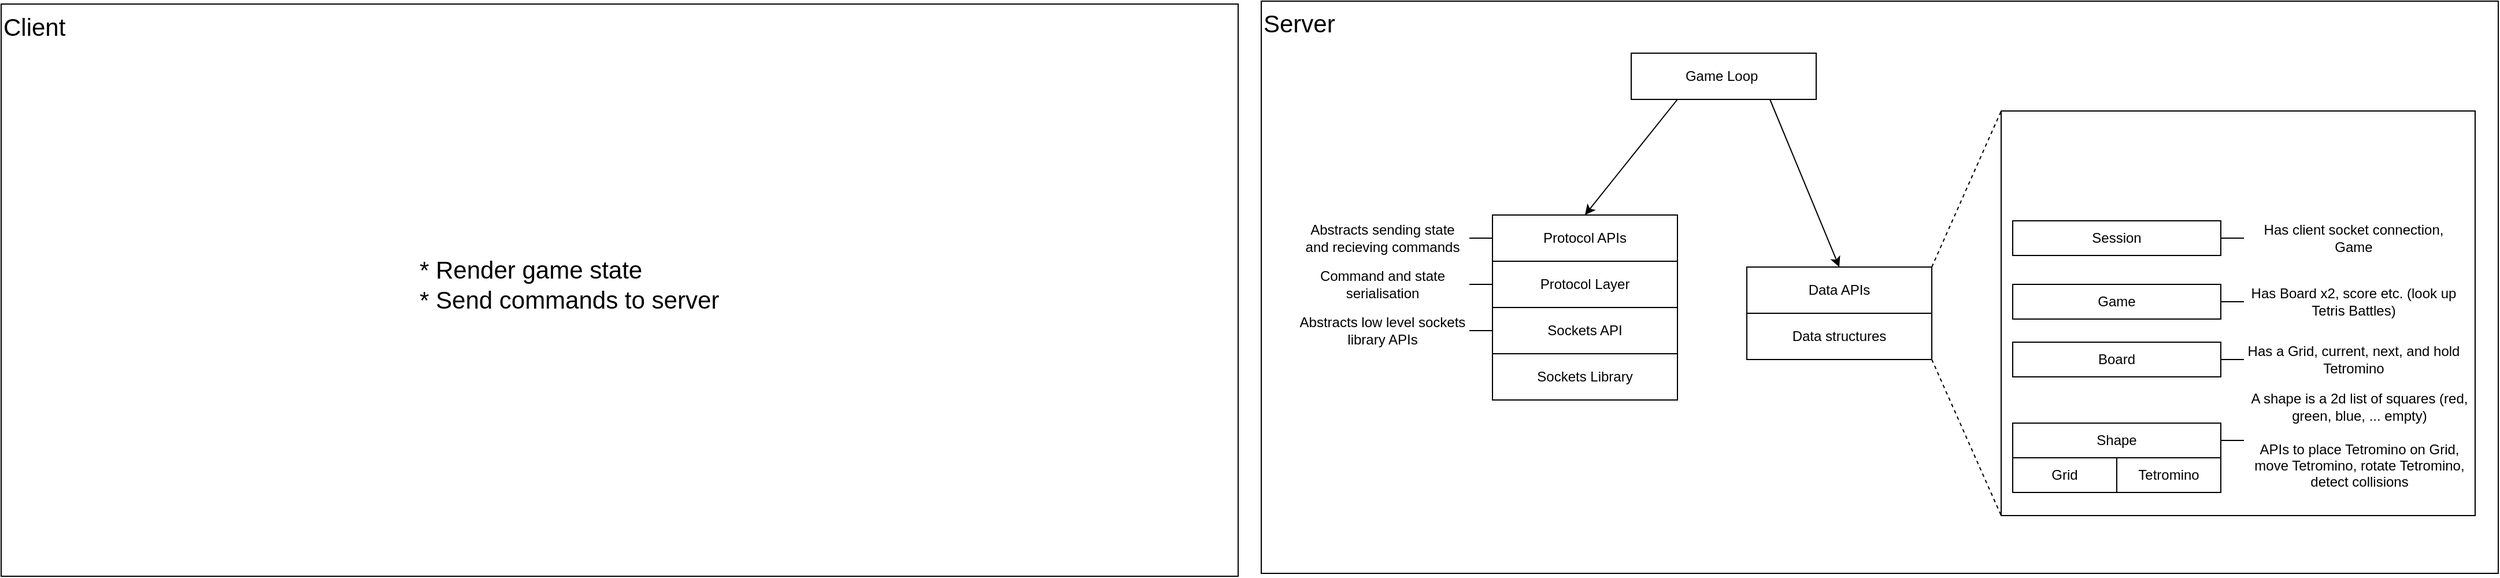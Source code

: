 <mxfile>
    <diagram id="Ga8WjVQFoIiJtq4ypNGj" name="Page-1">
        <mxGraphModel dx="2322" dy="484" grid="1" gridSize="10" guides="1" tooltips="1" connect="1" arrows="1" fold="1" page="1" pageScale="1" pageWidth="827" pageHeight="1169" math="0" shadow="0">
            <root>
                <mxCell id="0"/>
                <mxCell id="1" parent="0"/>
                <mxCell id="40" value="&lt;span style=&quot;font-size: 21px&quot;&gt;Server&lt;/span&gt;" style="rounded=0;whiteSpace=wrap;html=1;fillColor=none;align=left;verticalAlign=top;" vertex="1" parent="1">
                    <mxGeometry y="115" width="1070" height="495" as="geometry"/>
                </mxCell>
                <mxCell id="2" value="Data structures" style="rounded=0;whiteSpace=wrap;html=1;" vertex="1" parent="1">
                    <mxGeometry x="420" y="385" width="160" height="40" as="geometry"/>
                </mxCell>
                <mxCell id="4" value="Data APIs" style="rounded=0;whiteSpace=wrap;html=1;" vertex="1" parent="1">
                    <mxGeometry x="420" y="345" width="160" height="40" as="geometry"/>
                </mxCell>
                <mxCell id="6" value="" style="rounded=0;whiteSpace=wrap;html=1;fillColor=none;" vertex="1" parent="1">
                    <mxGeometry x="640" y="210" width="410" height="350" as="geometry"/>
                </mxCell>
                <mxCell id="7" value="Shape" style="rounded=0;whiteSpace=wrap;html=1;" vertex="1" parent="1">
                    <mxGeometry x="650" y="480" width="180" height="30" as="geometry"/>
                </mxCell>
                <mxCell id="9" value="Grid" style="rounded=0;whiteSpace=wrap;html=1;" vertex="1" parent="1">
                    <mxGeometry x="650" y="510" width="90" height="30" as="geometry"/>
                </mxCell>
                <mxCell id="10" value="Tetromino" style="rounded=0;whiteSpace=wrap;html=1;" vertex="1" parent="1">
                    <mxGeometry x="740" y="510" width="90" height="30" as="geometry"/>
                </mxCell>
                <mxCell id="12" value="" style="endArrow=none;dashed=1;html=1;exitX=1;exitY=0;exitDx=0;exitDy=0;entryX=0;entryY=0;entryDx=0;entryDy=0;" edge="1" parent="1" source="4" target="6">
                    <mxGeometry width="50" height="50" relative="1" as="geometry">
                        <mxPoint x="610" y="460" as="sourcePoint"/>
                        <mxPoint x="660" y="410" as="targetPoint"/>
                    </mxGeometry>
                </mxCell>
                <mxCell id="14" value="" style="endArrow=none;dashed=1;html=1;exitX=1;exitY=1;exitDx=0;exitDy=0;entryX=0;entryY=1;entryDx=0;entryDy=0;" edge="1" parent="1" source="2" target="6">
                    <mxGeometry width="50" height="50" relative="1" as="geometry">
                        <mxPoint x="610" y="460" as="sourcePoint"/>
                        <mxPoint x="660" y="410" as="targetPoint"/>
                    </mxGeometry>
                </mxCell>
                <mxCell id="15" value="Board" style="rounded=0;whiteSpace=wrap;html=1;" vertex="1" parent="1">
                    <mxGeometry x="650" y="410" width="180" height="30" as="geometry"/>
                </mxCell>
                <mxCell id="16" value="Sockets Library" style="rounded=0;whiteSpace=wrap;html=1;" vertex="1" parent="1">
                    <mxGeometry x="200" y="420" width="160" height="40" as="geometry"/>
                </mxCell>
                <mxCell id="17" value="Sockets API" style="rounded=0;whiteSpace=wrap;html=1;" vertex="1" parent="1">
                    <mxGeometry x="200" y="380" width="160" height="40" as="geometry"/>
                </mxCell>
                <mxCell id="18" value="Protocol Layer" style="rounded=0;whiteSpace=wrap;html=1;" vertex="1" parent="1">
                    <mxGeometry x="200" y="340" width="160" height="40" as="geometry"/>
                </mxCell>
                <mxCell id="19" value="Protocol APIs" style="rounded=0;whiteSpace=wrap;html=1;" vertex="1" parent="1">
                    <mxGeometry x="200" y="300" width="160" height="40" as="geometry"/>
                </mxCell>
                <mxCell id="21" style="edgeStyle=none;html=1;exitX=0.25;exitY=1;exitDx=0;exitDy=0;entryX=0.5;entryY=0;entryDx=0;entryDy=0;" edge="1" parent="1" source="20" target="19">
                    <mxGeometry relative="1" as="geometry"/>
                </mxCell>
                <mxCell id="22" style="edgeStyle=none;html=1;exitX=0.75;exitY=1;exitDx=0;exitDy=0;entryX=0.5;entryY=0;entryDx=0;entryDy=0;" edge="1" parent="1" source="20" target="4">
                    <mxGeometry relative="1" as="geometry"/>
                </mxCell>
                <mxCell id="20" value="Game Loop&amp;nbsp;" style="rounded=0;whiteSpace=wrap;html=1;" vertex="1" parent="1">
                    <mxGeometry x="320" y="160" width="160" height="40" as="geometry"/>
                </mxCell>
                <mxCell id="24" style="edgeStyle=none;html=1;exitX=1;exitY=0.5;exitDx=0;exitDy=0;entryX=0;entryY=0.5;entryDx=0;entryDy=0;endArrow=none;endFill=0;" edge="1" parent="1" source="23" target="18">
                    <mxGeometry relative="1" as="geometry"/>
                </mxCell>
                <mxCell id="23" value="Command and state serialisation" style="text;html=1;strokeColor=none;fillColor=none;align=center;verticalAlign=middle;whiteSpace=wrap;rounded=0;" vertex="1" parent="1">
                    <mxGeometry x="30" y="345" width="150" height="30" as="geometry"/>
                </mxCell>
                <mxCell id="26" style="edgeStyle=none;html=1;exitX=1;exitY=0.5;exitDx=0;exitDy=0;entryX=0;entryY=0.5;entryDx=0;entryDy=0;endArrow=none;endFill=0;" edge="1" parent="1" source="25" target="17">
                    <mxGeometry relative="1" as="geometry"/>
                </mxCell>
                <mxCell id="25" value="Abstracts low level sockets library APIs" style="text;html=1;strokeColor=none;fillColor=none;align=center;verticalAlign=middle;whiteSpace=wrap;rounded=0;" vertex="1" parent="1">
                    <mxGeometry x="30" y="385" width="150" height="30" as="geometry"/>
                </mxCell>
                <mxCell id="28" style="edgeStyle=none;html=1;exitX=1;exitY=0.5;exitDx=0;exitDy=0;entryX=0;entryY=0.5;entryDx=0;entryDy=0;endArrow=none;endFill=0;" edge="1" parent="1" source="27" target="19">
                    <mxGeometry relative="1" as="geometry"/>
                </mxCell>
                <mxCell id="27" value="Abstracts sending state and recieving commands" style="text;html=1;strokeColor=none;fillColor=none;align=center;verticalAlign=middle;whiteSpace=wrap;rounded=0;" vertex="1" parent="1">
                    <mxGeometry x="30" y="305" width="150" height="30" as="geometry"/>
                </mxCell>
                <mxCell id="30" value="" style="edgeStyle=none;html=1;endArrow=none;endFill=0;" edge="1" parent="1" source="29" target="15">
                    <mxGeometry relative="1" as="geometry"/>
                </mxCell>
                <mxCell id="29" value="Has a Grid, current, next, and hold Tetromino" style="text;html=1;strokeColor=none;fillColor=none;align=center;verticalAlign=middle;whiteSpace=wrap;rounded=0;" vertex="1" parent="1">
                    <mxGeometry x="850" y="410" width="190" height="30" as="geometry"/>
                </mxCell>
                <mxCell id="32" value="" style="edgeStyle=none;html=1;endArrow=none;endFill=0;entryX=1;entryY=0.5;entryDx=0;entryDy=0;" edge="1" parent="1" source="31" target="7">
                    <mxGeometry relative="1" as="geometry"/>
                </mxCell>
                <mxCell id="31" value="A shape is a 2d list of squares (red, green, blue, ... empty)&lt;br&gt;&lt;br&gt;APIs to place Tetromino on Grid, move Tetromino, rotate Tetromino, detect collisions" style="text;html=1;strokeColor=none;fillColor=none;align=center;verticalAlign=middle;whiteSpace=wrap;rounded=0;" vertex="1" parent="1">
                    <mxGeometry x="850" y="445" width="200" height="100" as="geometry"/>
                </mxCell>
                <mxCell id="33" value="Session" style="rounded=0;whiteSpace=wrap;html=1;" vertex="1" parent="1">
                    <mxGeometry x="650" y="305" width="180" height="30" as="geometry"/>
                </mxCell>
                <mxCell id="37" value="" style="edgeStyle=none;html=1;endArrow=none;endFill=0;" edge="1" parent="1" source="34" target="36">
                    <mxGeometry relative="1" as="geometry"/>
                </mxCell>
                <mxCell id="34" value="Has Board x2, score etc. (look up Tetris Battles)" style="text;html=1;strokeColor=none;fillColor=none;align=center;verticalAlign=middle;whiteSpace=wrap;rounded=0;" vertex="1" parent="1">
                    <mxGeometry x="850" y="360" width="190" height="30" as="geometry"/>
                </mxCell>
                <mxCell id="36" value="Game" style="rounded=0;whiteSpace=wrap;html=1;" vertex="1" parent="1">
                    <mxGeometry x="650" y="360" width="180" height="30" as="geometry"/>
                </mxCell>
                <mxCell id="39" value="" style="edgeStyle=none;html=1;endArrow=none;endFill=0;entryX=1;entryY=0.5;entryDx=0;entryDy=0;" edge="1" parent="1" source="38" target="33">
                    <mxGeometry relative="1" as="geometry"/>
                </mxCell>
                <mxCell id="38" value="Has client socket connection, Game" style="text;html=1;strokeColor=none;fillColor=none;align=center;verticalAlign=middle;whiteSpace=wrap;rounded=0;" vertex="1" parent="1">
                    <mxGeometry x="850" y="305" width="190" height="30" as="geometry"/>
                </mxCell>
                <mxCell id="41" value="&lt;span style=&quot;font-size: 21px&quot;&gt;Client&lt;/span&gt;" style="rounded=0;whiteSpace=wrap;html=1;fillColor=none;align=left;verticalAlign=top;" vertex="1" parent="1">
                    <mxGeometry x="-1090" y="117.5" width="1070" height="495" as="geometry"/>
                </mxCell>
                <mxCell id="42" value="* Render game state&lt;br&gt;&lt;div style=&quot;&quot;&gt;&lt;span&gt;* Send commands to server&lt;/span&gt;&lt;/div&gt;" style="text;html=1;strokeColor=none;fillColor=none;align=left;verticalAlign=middle;whiteSpace=wrap;rounded=0;fontSize=21;" vertex="1" parent="1">
                    <mxGeometry x="-730" y="325" width="270" height="70" as="geometry"/>
                </mxCell>
            </root>
        </mxGraphModel>
    </diagram>
</mxfile>